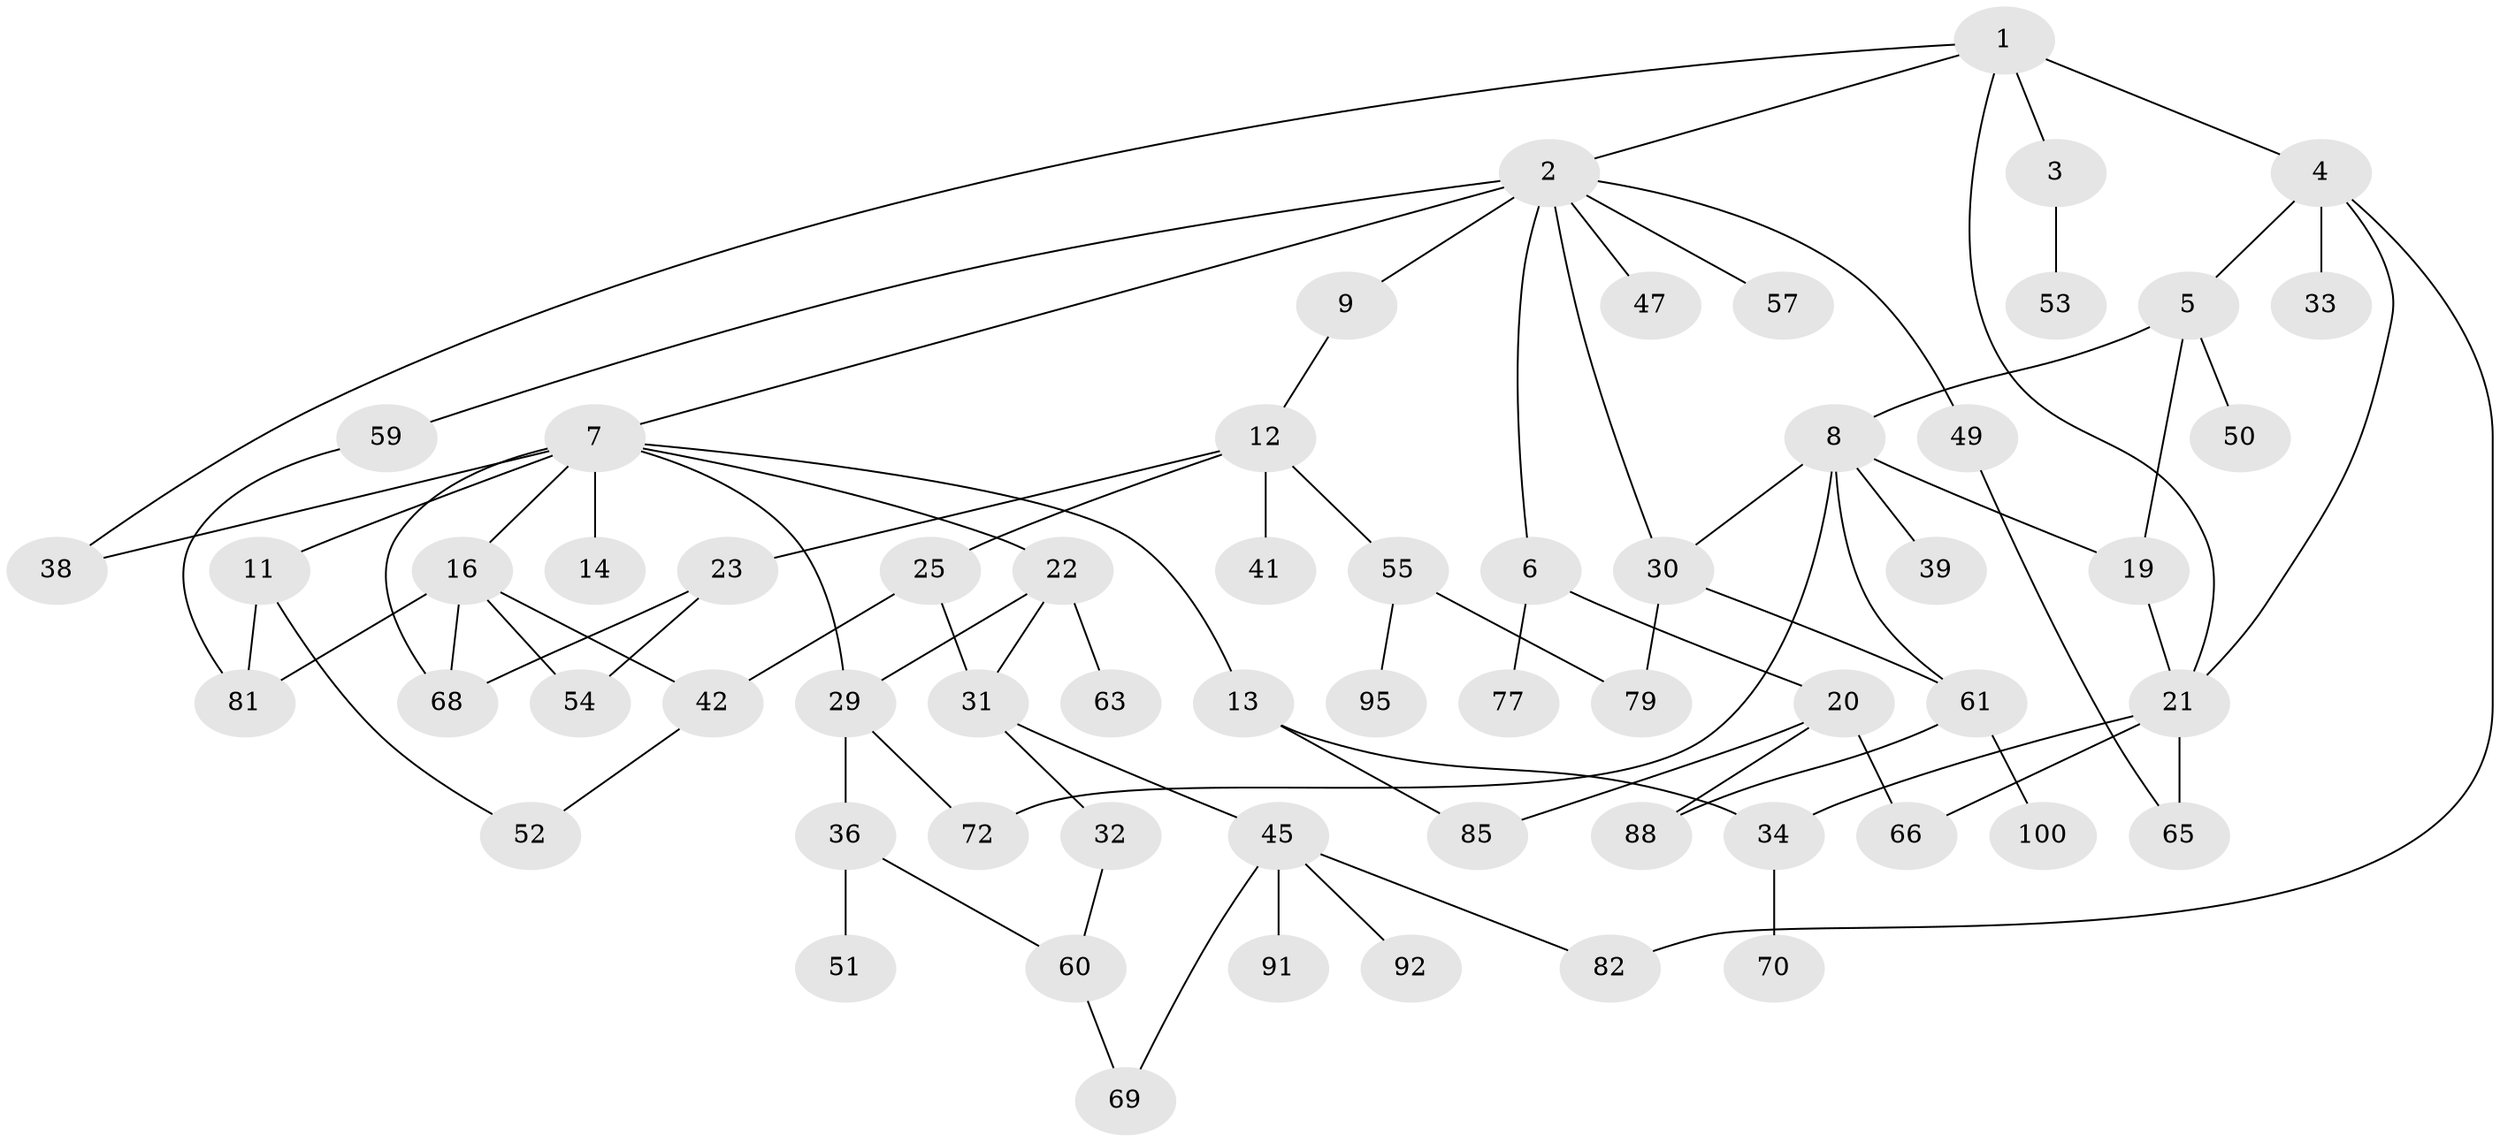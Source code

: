 // original degree distribution, {7: 0.02, 8: 0.01, 2: 0.35, 6: 0.05, 3: 0.18, 4: 0.09, 5: 0.02, 1: 0.28}
// Generated by graph-tools (version 1.1) at 2025/54/02/21/25 11:54:43]
// undirected, 61 vertices, 85 edges
graph export_dot {
graph [start="1"]
  node [color=gray90,style=filled];
  1 [super="+97"];
  2 [super="+27"];
  3 [super="+48"];
  4 [super="+24"];
  5 [super="+15"];
  6 [super="+89"];
  7 [super="+10"];
  8 [super="+18"];
  9 [super="+87"];
  11 [super="+26"];
  12 [super="+71"];
  13 [super="+17"];
  14 [super="+93"];
  16;
  19 [super="+78"];
  20 [super="+58"];
  21 [super="+43"];
  22 [super="+46"];
  23 [super="+28"];
  25 [super="+37"];
  29 [super="+40"];
  30;
  31 [super="+62"];
  32;
  33;
  34 [super="+35"];
  36 [super="+44"];
  38 [super="+83"];
  39 [super="+75"];
  41 [super="+56"];
  42;
  45 [super="+80"];
  47;
  49;
  50;
  51;
  52;
  53;
  54 [super="+73"];
  55 [super="+84"];
  57;
  59 [super="+74"];
  60 [super="+94"];
  61 [super="+64"];
  63;
  65;
  66 [super="+67"];
  68 [super="+76"];
  69 [super="+90"];
  70;
  72;
  77;
  79 [super="+86"];
  81 [super="+98"];
  82 [super="+96"];
  85;
  88 [super="+99"];
  91;
  92;
  95;
  100;
  1 -- 2;
  1 -- 3 [weight=2];
  1 -- 4;
  1 -- 21;
  1 -- 38;
  2 -- 6;
  2 -- 7;
  2 -- 9;
  2 -- 47;
  2 -- 57;
  2 -- 59;
  2 -- 49;
  2 -- 30;
  3 -- 53;
  4 -- 5;
  4 -- 33;
  4 -- 82;
  4 -- 21;
  5 -- 8;
  5 -- 50;
  5 -- 19;
  6 -- 20;
  6 -- 77;
  7 -- 11;
  7 -- 13;
  7 -- 22;
  7 -- 29;
  7 -- 16;
  7 -- 68;
  7 -- 14;
  7 -- 38;
  8 -- 19;
  8 -- 39;
  8 -- 72;
  8 -- 61;
  8 -- 30;
  9 -- 12;
  11 -- 81;
  11 -- 52;
  12 -- 23;
  12 -- 25;
  12 -- 41;
  12 -- 55;
  13 -- 34;
  13 -- 85;
  16 -- 54;
  16 -- 81;
  16 -- 42;
  16 -- 68;
  19 -- 21;
  20 -- 66;
  20 -- 85;
  20 -- 88;
  21 -- 65;
  21 -- 34;
  21 -- 66;
  22 -- 29;
  22 -- 63;
  22 -- 31;
  23 -- 68;
  23 -- 54;
  25 -- 31;
  25 -- 42;
  29 -- 36;
  29 -- 72;
  30 -- 61;
  30 -- 79;
  31 -- 32;
  31 -- 45;
  32 -- 60;
  34 -- 70;
  36 -- 51;
  36 -- 60;
  42 -- 52;
  45 -- 91;
  45 -- 92;
  45 -- 69;
  45 -- 82;
  49 -- 65;
  55 -- 95;
  55 -- 79;
  59 -- 81;
  60 -- 69;
  61 -- 100;
  61 -- 88;
}
